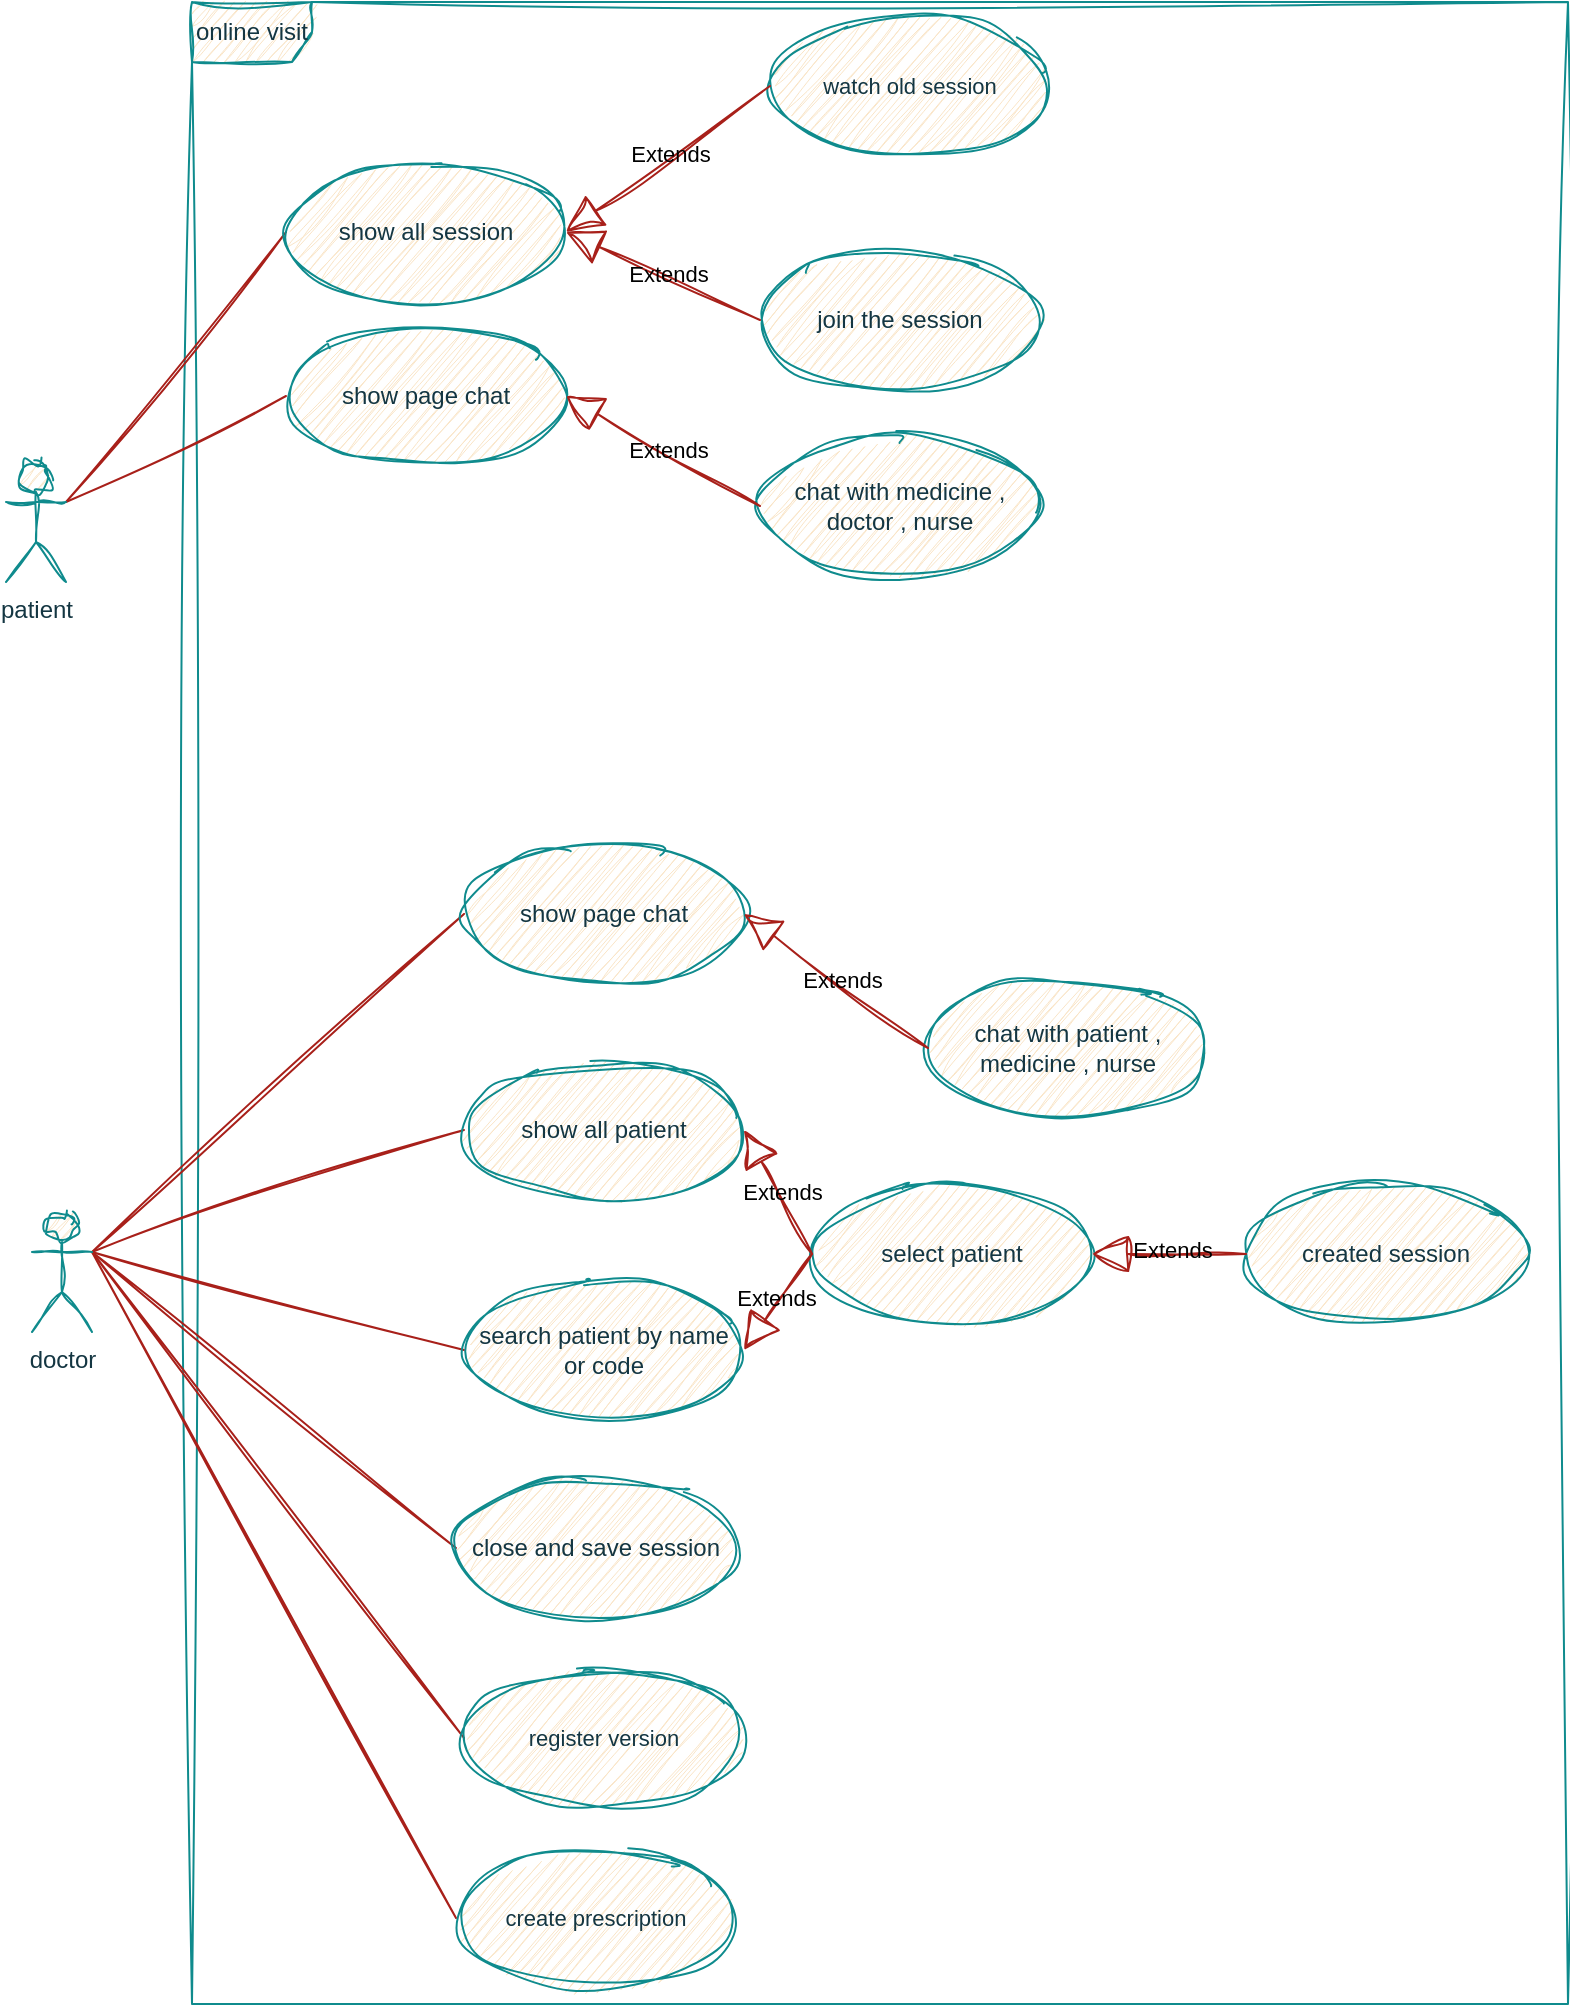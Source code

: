 <mxfile version="27.0.2">
  <diagram name="Page-1" id="KW21pT4kqG0R5gmJJ215">
    <mxGraphModel dx="1186" dy="882" grid="0" gridSize="10" guides="1" tooltips="1" connect="1" arrows="1" fold="1" page="1" pageScale="1" pageWidth="850" pageHeight="1100" math="0" shadow="0">
      <root>
        <mxCell id="0" />
        <mxCell id="1" parent="0" />
        <mxCell id="DMXNhGpndYWd8lzhF8K3-1" value="online visit" style="shape=umlFrame;whiteSpace=wrap;html=1;pointerEvents=0;labelBackgroundColor=none;fillColor=#FAE5C7;strokeColor=#0F8B8D;fontColor=#143642;sketch=1;curveFitting=1;jiggle=2;" parent="1" vertex="1">
          <mxGeometry x="103" y="62" width="688" height="1001" as="geometry" />
        </mxCell>
        <mxCell id="DMXNhGpndYWd8lzhF8K3-11" style="edgeStyle=none;shape=connector;rounded=0;orthogonalLoop=1;jettySize=auto;html=1;exitX=1;exitY=0.333;exitDx=0;exitDy=0;exitPerimeter=0;entryX=0;entryY=0.5;entryDx=0;entryDy=0;align=center;verticalAlign=middle;fontFamily=Helvetica;fontSize=11;fontColor=default;labelBackgroundColor=none;startFill=0;endArrow=none;strokeColor=#A8201A;sketch=1;curveFitting=1;jiggle=2;" parent="1" source="DMXNhGpndYWd8lzhF8K3-2" target="DMXNhGpndYWd8lzhF8K3-7" edge="1">
          <mxGeometry relative="1" as="geometry" />
        </mxCell>
        <mxCell id="DMXNhGpndYWd8lzhF8K3-12" style="edgeStyle=none;shape=connector;rounded=0;orthogonalLoop=1;jettySize=auto;html=1;exitX=1;exitY=0.333;exitDx=0;exitDy=0;exitPerimeter=0;entryX=0;entryY=0.5;entryDx=0;entryDy=0;align=center;verticalAlign=middle;fontFamily=Helvetica;fontSize=11;fontColor=default;labelBackgroundColor=none;startFill=0;endArrow=none;strokeColor=#A8201A;sketch=1;curveFitting=1;jiggle=2;" parent="1" source="DMXNhGpndYWd8lzhF8K3-2" target="DMXNhGpndYWd8lzhF8K3-9" edge="1">
          <mxGeometry relative="1" as="geometry" />
        </mxCell>
        <mxCell id="DMXNhGpndYWd8lzhF8K3-21" style="edgeStyle=none;shape=connector;rounded=0;orthogonalLoop=1;jettySize=auto;html=1;exitX=1;exitY=0.333;exitDx=0;exitDy=0;exitPerimeter=0;entryX=0;entryY=0.5;entryDx=0;entryDy=0;align=center;verticalAlign=middle;fontFamily=Helvetica;fontSize=11;fontColor=default;labelBackgroundColor=none;startFill=0;endArrow=none;strokeColor=#A8201A;sketch=1;curveFitting=1;jiggle=2;" parent="1" source="DMXNhGpndYWd8lzhF8K3-2" target="DMXNhGpndYWd8lzhF8K3-19" edge="1">
          <mxGeometry relative="1" as="geometry" />
        </mxCell>
        <mxCell id="DMXNhGpndYWd8lzhF8K3-25" style="edgeStyle=none;shape=connector;rounded=0;orthogonalLoop=1;jettySize=auto;html=1;exitX=1;exitY=0.333;exitDx=0;exitDy=0;exitPerimeter=0;entryX=0;entryY=0.5;entryDx=0;entryDy=0;align=center;verticalAlign=middle;fontFamily=Helvetica;fontSize=11;fontColor=default;labelBackgroundColor=none;startFill=0;endArrow=none;strokeColor=#A8201A;sketch=1;curveFitting=1;jiggle=2;" parent="1" source="DMXNhGpndYWd8lzhF8K3-2" target="DMXNhGpndYWd8lzhF8K3-24" edge="1">
          <mxGeometry relative="1" as="geometry" />
        </mxCell>
        <mxCell id="o76b0Syuc_6R8Boq65b_-3" style="edgeStyle=none;shape=connector;rounded=0;orthogonalLoop=1;jettySize=auto;html=1;exitX=1;exitY=0.333;exitDx=0;exitDy=0;exitPerimeter=0;entryX=0;entryY=0.5;entryDx=0;entryDy=0;strokeColor=#A8201A;align=center;verticalAlign=middle;fontFamily=Helvetica;fontSize=11;fontColor=default;labelBackgroundColor=none;startFill=0;endArrow=none;sketch=1;curveFitting=1;jiggle=2;" parent="1" source="DMXNhGpndYWd8lzhF8K3-2" target="o76b0Syuc_6R8Boq65b_-1" edge="1">
          <mxGeometry relative="1" as="geometry" />
        </mxCell>
        <mxCell id="o76b0Syuc_6R8Boq65b_-13" style="edgeStyle=none;shape=connector;rounded=0;orthogonalLoop=1;jettySize=auto;html=1;exitX=1;exitY=0.333;exitDx=0;exitDy=0;exitPerimeter=0;entryX=0;entryY=0.5;entryDx=0;entryDy=0;strokeColor=#A8201A;align=center;verticalAlign=middle;fontFamily=Helvetica;fontSize=11;fontColor=default;labelBackgroundColor=none;startFill=0;endArrow=none;sketch=1;curveFitting=1;jiggle=2;" parent="1" source="DMXNhGpndYWd8lzhF8K3-2" target="o76b0Syuc_6R8Boq65b_-11" edge="1">
          <mxGeometry relative="1" as="geometry" />
        </mxCell>
        <mxCell id="DMXNhGpndYWd8lzhF8K3-2" value="doctor" style="shape=umlActor;verticalLabelPosition=bottom;verticalAlign=top;html=1;labelBackgroundColor=none;fillColor=#FAE5C7;strokeColor=#0F8B8D;fontColor=#143642;sketch=1;curveFitting=1;jiggle=2;" parent="1" vertex="1">
          <mxGeometry x="23" y="667" width="30" height="60" as="geometry" />
        </mxCell>
        <mxCell id="DMXNhGpndYWd8lzhF8K3-17" style="edgeStyle=none;shape=connector;rounded=0;orthogonalLoop=1;jettySize=auto;html=1;exitX=1;exitY=0.333;exitDx=0;exitDy=0;exitPerimeter=0;entryX=0;entryY=0.5;entryDx=0;entryDy=0;align=center;verticalAlign=middle;fontFamily=Helvetica;fontSize=11;fontColor=default;labelBackgroundColor=none;startFill=0;endArrow=none;strokeColor=#A8201A;sketch=1;curveFitting=1;jiggle=2;" parent="1" source="DMXNhGpndYWd8lzhF8K3-3" target="DMXNhGpndYWd8lzhF8K3-16" edge="1">
          <mxGeometry relative="1" as="geometry" />
        </mxCell>
        <mxCell id="o76b0Syuc_6R8Boq65b_-5" style="edgeStyle=none;shape=connector;rounded=0;orthogonalLoop=1;jettySize=auto;html=1;exitX=1;exitY=0.333;exitDx=0;exitDy=0;exitPerimeter=0;entryX=0;entryY=0.5;entryDx=0;entryDy=0;strokeColor=#A8201A;align=center;verticalAlign=middle;fontFamily=Helvetica;fontSize=11;fontColor=default;labelBackgroundColor=none;startFill=0;endArrow=none;sketch=1;curveFitting=1;jiggle=2;" parent="1" source="DMXNhGpndYWd8lzhF8K3-3" target="o76b0Syuc_6R8Boq65b_-4" edge="1">
          <mxGeometry relative="1" as="geometry" />
        </mxCell>
        <mxCell id="DMXNhGpndYWd8lzhF8K3-3" value="patient" style="shape=umlActor;verticalLabelPosition=bottom;verticalAlign=top;html=1;labelBackgroundColor=none;fillColor=#FAE5C7;strokeColor=#0F8B8D;fontColor=#143642;sketch=1;curveFitting=1;jiggle=2;" parent="1" vertex="1">
          <mxGeometry x="10" y="292" width="30" height="60" as="geometry" />
        </mxCell>
        <mxCell id="DMXNhGpndYWd8lzhF8K3-4" value="created session" style="ellipse;whiteSpace=wrap;html=1;labelBackgroundColor=none;fillColor=#FAE5C7;strokeColor=#0F8B8D;fontColor=#143642;sketch=1;curveFitting=1;jiggle=2;" parent="1" vertex="1">
          <mxGeometry x="630" y="653" width="140" height="70" as="geometry" />
        </mxCell>
        <mxCell id="DMXNhGpndYWd8lzhF8K3-6" value="join the session" style="ellipse;whiteSpace=wrap;html=1;labelBackgroundColor=none;fillColor=#FAE5C7;strokeColor=#0F8B8D;fontColor=#143642;sketch=1;curveFitting=1;jiggle=2;" parent="1" vertex="1">
          <mxGeometry x="387" y="186" width="140" height="70" as="geometry" />
        </mxCell>
        <mxCell id="DMXNhGpndYWd8lzhF8K3-7" value="show all patient" style="ellipse;whiteSpace=wrap;html=1;labelBackgroundColor=none;fillColor=#FAE5C7;strokeColor=#0F8B8D;fontColor=#143642;sketch=1;curveFitting=1;jiggle=2;" parent="1" vertex="1">
          <mxGeometry x="239" y="591" width="140" height="70" as="geometry" />
        </mxCell>
        <mxCell id="DMXNhGpndYWd8lzhF8K3-8" value="select patient" style="ellipse;whiteSpace=wrap;html=1;labelBackgroundColor=none;fillColor=#FAE5C7;strokeColor=#0F8B8D;fontColor=#143642;sketch=1;curveFitting=1;jiggle=2;" parent="1" vertex="1">
          <mxGeometry x="413" y="653" width="140" height="70" as="geometry" />
        </mxCell>
        <mxCell id="DMXNhGpndYWd8lzhF8K3-9" value="search patient by name or code" style="ellipse;whiteSpace=wrap;html=1;labelBackgroundColor=none;fillColor=#FAE5C7;strokeColor=#0F8B8D;fontColor=#143642;sketch=1;curveFitting=1;jiggle=2;" parent="1" vertex="1">
          <mxGeometry x="239" y="701" width="140" height="70" as="geometry" />
        </mxCell>
        <mxCell id="DMXNhGpndYWd8lzhF8K3-13" value="Extends" style="endArrow=block;endSize=16;endFill=0;html=1;rounded=0;align=center;verticalAlign=middle;fontFamily=Helvetica;fontSize=11;fontColor=default;labelBackgroundColor=none;entryX=1;entryY=0.5;entryDx=0;entryDy=0;exitX=0;exitY=0.5;exitDx=0;exitDy=0;strokeColor=#A8201A;sketch=1;curveFitting=1;jiggle=2;" parent="1" source="DMXNhGpndYWd8lzhF8K3-8" target="DMXNhGpndYWd8lzhF8K3-7" edge="1">
          <mxGeometry x="-0.027" y="-2" width="160" relative="1" as="geometry">
            <mxPoint x="317" y="573" as="sourcePoint" />
            <mxPoint x="477" y="573" as="targetPoint" />
            <mxPoint as="offset" />
          </mxGeometry>
        </mxCell>
        <mxCell id="DMXNhGpndYWd8lzhF8K3-14" value="Extends" style="endArrow=block;endSize=16;endFill=0;html=1;rounded=0;align=center;verticalAlign=middle;fontFamily=Helvetica;fontSize=11;fontColor=default;labelBackgroundColor=none;entryX=1;entryY=0.5;entryDx=0;entryDy=0;exitX=0;exitY=0.5;exitDx=0;exitDy=0;strokeColor=#A8201A;sketch=1;curveFitting=1;jiggle=2;" parent="1" source="DMXNhGpndYWd8lzhF8K3-8" target="DMXNhGpndYWd8lzhF8K3-9" edge="1">
          <mxGeometry x="-0.027" y="-2" width="160" relative="1" as="geometry">
            <mxPoint x="423" y="698" as="sourcePoint" />
            <mxPoint x="389" y="636" as="targetPoint" />
            <mxPoint as="offset" />
          </mxGeometry>
        </mxCell>
        <mxCell id="DMXNhGpndYWd8lzhF8K3-15" value="Extends" style="endArrow=block;endSize=16;endFill=0;html=1;rounded=0;align=center;verticalAlign=middle;fontFamily=Helvetica;fontSize=11;fontColor=default;labelBackgroundColor=none;entryX=1;entryY=0.5;entryDx=0;entryDy=0;exitX=0;exitY=0.5;exitDx=0;exitDy=0;strokeColor=#A8201A;sketch=1;curveFitting=1;jiggle=2;" parent="1" source="DMXNhGpndYWd8lzhF8K3-4" target="DMXNhGpndYWd8lzhF8K3-8" edge="1">
          <mxGeometry x="-0.039" y="-2" width="160" relative="1" as="geometry">
            <mxPoint x="433" y="708" as="sourcePoint" />
            <mxPoint x="399" y="646" as="targetPoint" />
            <mxPoint as="offset" />
          </mxGeometry>
        </mxCell>
        <mxCell id="DMXNhGpndYWd8lzhF8K3-16" value="show all session" style="ellipse;whiteSpace=wrap;html=1;labelBackgroundColor=none;fillColor=#FAE5C7;strokeColor=#0F8B8D;fontColor=#143642;sketch=1;curveFitting=1;jiggle=2;" parent="1" vertex="1">
          <mxGeometry x="150" y="142" width="140" height="70" as="geometry" />
        </mxCell>
        <mxCell id="DMXNhGpndYWd8lzhF8K3-19" value="close and save session" style="ellipse;whiteSpace=wrap;html=1;labelBackgroundColor=none;fillColor=#FAE5C7;strokeColor=#0F8B8D;fontColor=#143642;sketch=1;curveFitting=1;jiggle=2;" parent="1" vertex="1">
          <mxGeometry x="235" y="800" width="140" height="70" as="geometry" />
        </mxCell>
        <mxCell id="DMXNhGpndYWd8lzhF8K3-20" value="Extends" style="endArrow=block;endSize=16;endFill=0;html=1;rounded=0;align=center;verticalAlign=middle;fontFamily=Helvetica;fontSize=11;fontColor=default;labelBackgroundColor=none;entryX=1;entryY=0.5;entryDx=0;entryDy=0;exitX=0;exitY=0.5;exitDx=0;exitDy=0;strokeColor=#A8201A;sketch=1;curveFitting=1;jiggle=2;" parent="1" source="DMXNhGpndYWd8lzhF8K3-6" target="DMXNhGpndYWd8lzhF8K3-16" edge="1">
          <mxGeometry x="-0.039" y="-2" width="160" relative="1" as="geometry">
            <mxPoint x="361" y="244" as="sourcePoint" />
            <mxPoint x="284" y="244" as="targetPoint" />
            <mxPoint as="offset" />
          </mxGeometry>
        </mxCell>
        <mxCell id="DMXNhGpndYWd8lzhF8K3-22" value="watch old session" style="ellipse;whiteSpace=wrap;html=1;fontFamily=Helvetica;fontSize=11;labelBackgroundColor=none;fillColor=#FAE5C7;strokeColor=#0F8B8D;fontColor=#143642;sketch=1;curveFitting=1;jiggle=2;" parent="1" vertex="1">
          <mxGeometry x="392" y="69" width="140" height="70" as="geometry" />
        </mxCell>
        <mxCell id="DMXNhGpndYWd8lzhF8K3-23" value="Extends" style="endArrow=block;endSize=16;endFill=0;html=1;rounded=0;align=center;verticalAlign=middle;fontFamily=Helvetica;fontSize=11;fontColor=default;labelBackgroundColor=none;entryX=1;entryY=0.5;entryDx=0;entryDy=0;exitX=0;exitY=0.5;exitDx=0;exitDy=0;strokeColor=#A8201A;sketch=1;curveFitting=1;jiggle=2;" parent="1" source="DMXNhGpndYWd8lzhF8K3-22" target="DMXNhGpndYWd8lzhF8K3-16" edge="1">
          <mxGeometry x="-0.039" y="-2" width="160" relative="1" as="geometry">
            <mxPoint x="397" y="231" as="sourcePoint" />
            <mxPoint x="300" y="187" as="targetPoint" />
            <mxPoint as="offset" />
          </mxGeometry>
        </mxCell>
        <mxCell id="DMXNhGpndYWd8lzhF8K3-24" value="register version" style="ellipse;whiteSpace=wrap;html=1;fontFamily=Helvetica;fontSize=11;labelBackgroundColor=none;fillColor=#FAE5C7;strokeColor=#0F8B8D;fontColor=#143642;sketch=1;curveFitting=1;jiggle=2;" parent="1" vertex="1">
          <mxGeometry x="239" y="895" width="140" height="70" as="geometry" />
        </mxCell>
        <mxCell id="o76b0Syuc_6R8Boq65b_-1" value="create prescription" style="ellipse;whiteSpace=wrap;html=1;fontFamily=Helvetica;fontSize=11;labelBackgroundColor=none;fillColor=#FAE5C7;strokeColor=#0F8B8D;fontColor=#143642;sketch=1;curveFitting=1;jiggle=2;" parent="1" vertex="1">
          <mxGeometry x="235" y="985" width="140" height="70" as="geometry" />
        </mxCell>
        <mxCell id="o76b0Syuc_6R8Boq65b_-4" value="show page chat" style="ellipse;whiteSpace=wrap;html=1;labelBackgroundColor=none;fillColor=#FAE5C7;strokeColor=#0F8B8D;fontColor=#143642;sketch=1;curveFitting=1;jiggle=2;" parent="1" vertex="1">
          <mxGeometry x="150" y="224" width="140" height="70" as="geometry" />
        </mxCell>
        <mxCell id="o76b0Syuc_6R8Boq65b_-8" value="chat with medicine , doctor , nurse" style="ellipse;whiteSpace=wrap;html=1;labelBackgroundColor=none;fillColor=#FAE5C7;strokeColor=#0F8B8D;fontColor=#143642;sketch=1;curveFitting=1;jiggle=2;" parent="1" vertex="1">
          <mxGeometry x="387" y="279" width="140" height="70" as="geometry" />
        </mxCell>
        <mxCell id="o76b0Syuc_6R8Boq65b_-10" value="Extends" style="endArrow=block;endSize=16;endFill=0;html=1;rounded=0;align=center;verticalAlign=middle;fontFamily=Helvetica;fontSize=11;fontColor=default;labelBackgroundColor=none;entryX=1;entryY=0.5;entryDx=0;entryDy=0;exitX=0;exitY=0.5;exitDx=0;exitDy=0;strokeColor=#A8201A;sketch=1;curveFitting=1;jiggle=2;" parent="1" source="o76b0Syuc_6R8Boq65b_-8" target="o76b0Syuc_6R8Boq65b_-4" edge="1">
          <mxGeometry x="-0.039" y="-2" width="160" relative="1" as="geometry">
            <mxPoint x="397" y="231" as="sourcePoint" />
            <mxPoint x="300" y="187" as="targetPoint" />
            <mxPoint as="offset" />
          </mxGeometry>
        </mxCell>
        <mxCell id="o76b0Syuc_6R8Boq65b_-11" value="show page chat" style="ellipse;whiteSpace=wrap;html=1;labelBackgroundColor=none;fillColor=#FAE5C7;strokeColor=#0F8B8D;fontColor=#143642;sketch=1;curveFitting=1;jiggle=2;" parent="1" vertex="1">
          <mxGeometry x="239" y="483" width="140" height="70" as="geometry" />
        </mxCell>
        <mxCell id="o76b0Syuc_6R8Boq65b_-12" value="chat with patient , medicine , nurse" style="ellipse;whiteSpace=wrap;html=1;labelBackgroundColor=none;fillColor=#FAE5C7;strokeColor=#0F8B8D;fontColor=#143642;sketch=1;curveFitting=1;jiggle=2;" parent="1" vertex="1">
          <mxGeometry x="471" y="550" width="140" height="70" as="geometry" />
        </mxCell>
        <mxCell id="o76b0Syuc_6R8Boq65b_-15" value="Extends" style="endArrow=block;endSize=16;endFill=0;html=1;rounded=0;align=center;verticalAlign=middle;fontFamily=Helvetica;fontSize=11;fontColor=default;labelBackgroundColor=none;entryX=1;entryY=0.5;entryDx=0;entryDy=0;exitX=0;exitY=0.5;exitDx=0;exitDy=0;strokeColor=#A8201A;sketch=1;curveFitting=1;jiggle=2;" parent="1" source="o76b0Syuc_6R8Boq65b_-12" target="o76b0Syuc_6R8Boq65b_-11" edge="1">
          <mxGeometry x="-0.039" y="-2" width="160" relative="1" as="geometry">
            <mxPoint x="397" y="324" as="sourcePoint" />
            <mxPoint x="300" y="269" as="targetPoint" />
            <mxPoint as="offset" />
          </mxGeometry>
        </mxCell>
      </root>
    </mxGraphModel>
  </diagram>
</mxfile>
